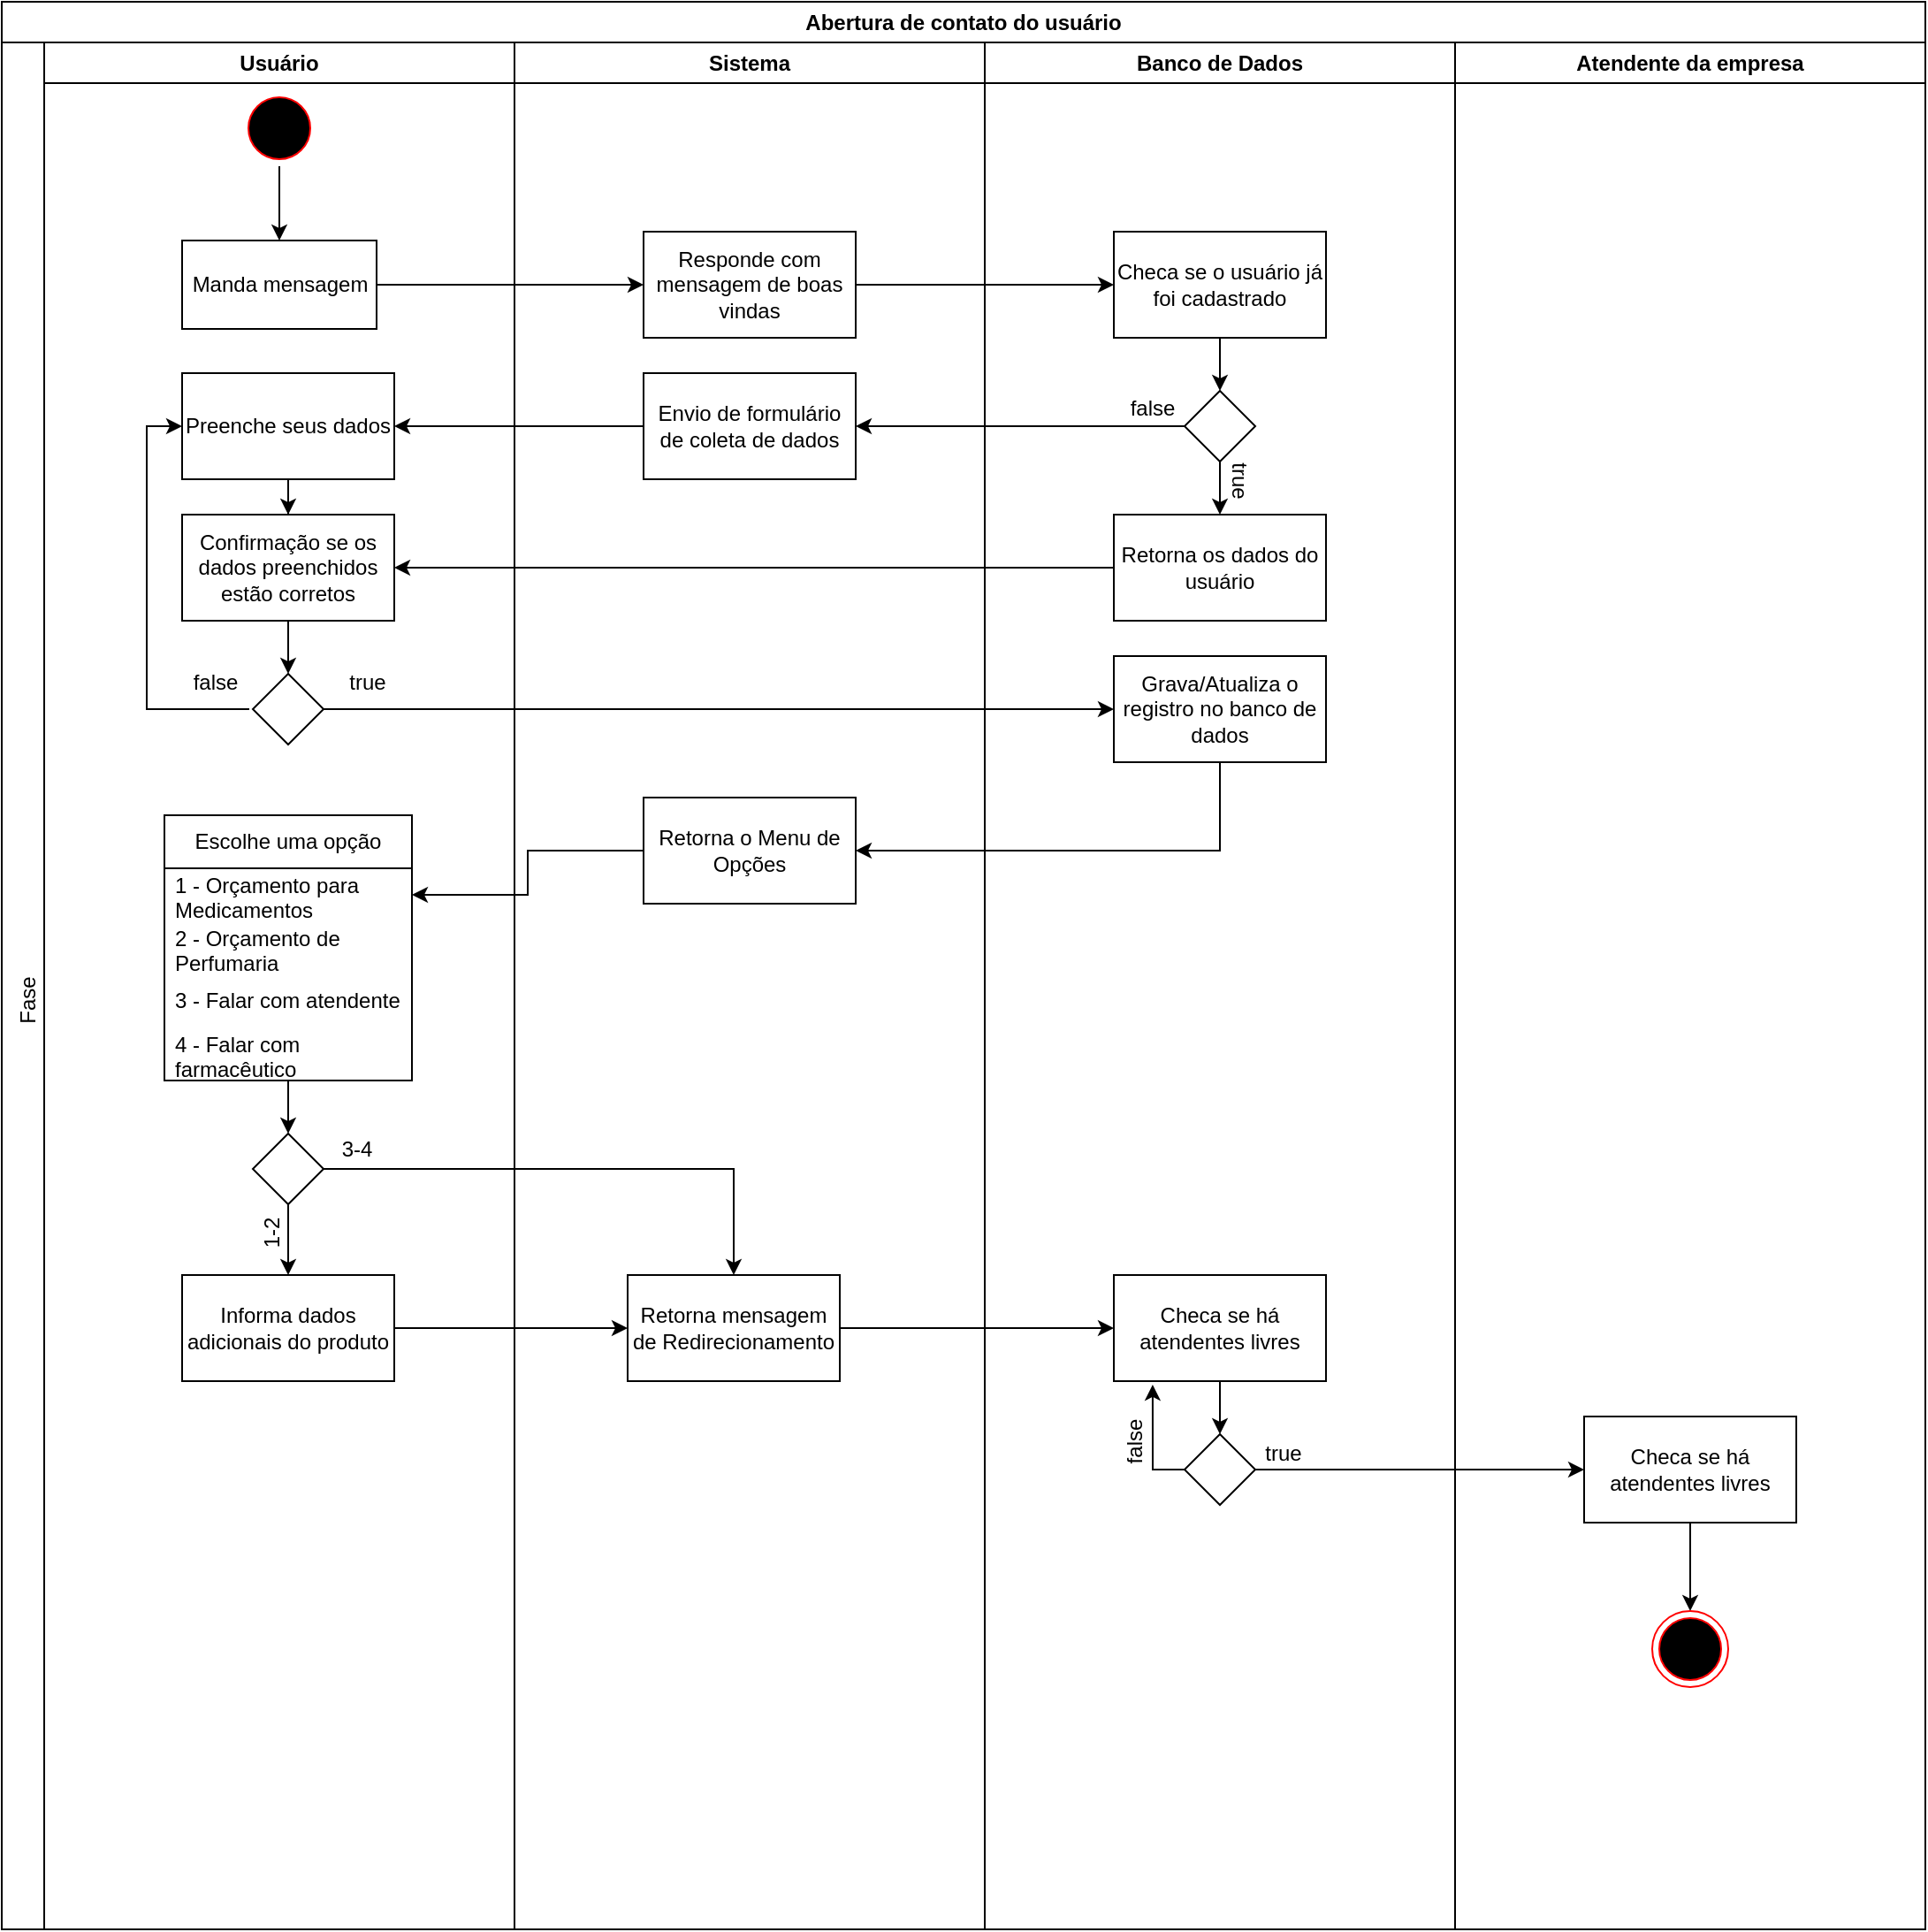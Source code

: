 <mxfile version="13.9.9" type="device"><diagram name="Página-1" id="VpkpnWmknzHq5N0tR3i-"><mxGraphModel dx="868" dy="520" grid="1" gridSize="10" guides="1" tooltips="1" connect="1" arrows="1" fold="1" page="1" pageScale="1" pageWidth="827" pageHeight="1169" math="0" shadow="0"><root><mxCell id="0"/><mxCell id="1" parent="0"/><mxCell id="xRoV5HYR6hN1jVZ4k6lr-1" value="Abertura de contato do usuário" style="swimlane;whiteSpace=wrap;html=1;" parent="1" vertex="1"><mxGeometry y="60" width="1088" height="1090" as="geometry"/></mxCell><mxCell id="xRoV5HYR6hN1jVZ4k6lr-6" value="Usuário" style="swimlane;whiteSpace=wrap;html=1;" parent="xRoV5HYR6hN1jVZ4k6lr-1" vertex="1"><mxGeometry x="24" y="23" width="266" height="1067" as="geometry"/></mxCell><mxCell id="xRoV5HYR6hN1jVZ4k6lr-20" style="edgeStyle=orthogonalEdgeStyle;rounded=0;orthogonalLoop=1;jettySize=auto;html=1;entryX=0.5;entryY=0;entryDx=0;entryDy=0;" parent="xRoV5HYR6hN1jVZ4k6lr-6" source="xRoV5HYR6hN1jVZ4k6lr-14" target="xRoV5HYR6hN1jVZ4k6lr-16" edge="1"><mxGeometry relative="1" as="geometry"/></mxCell><mxCell id="xRoV5HYR6hN1jVZ4k6lr-14" value="" style="ellipse;html=1;shape=startState;fillColor=#000000;strokeColor=#ff0000;" parent="xRoV5HYR6hN1jVZ4k6lr-6" vertex="1"><mxGeometry x="111.5" y="27" width="43" height="43" as="geometry"/></mxCell><mxCell id="xRoV5HYR6hN1jVZ4k6lr-16" value="Manda mensagem" style="html=1;" parent="xRoV5HYR6hN1jVZ4k6lr-6" vertex="1"><mxGeometry x="78" y="112" width="110" height="50" as="geometry"/></mxCell><mxCell id="xRoV5HYR6hN1jVZ4k6lr-91" style="edgeStyle=orthogonalEdgeStyle;rounded=0;orthogonalLoop=1;jettySize=auto;html=1;" parent="xRoV5HYR6hN1jVZ4k6lr-6" source="xRoV5HYR6hN1jVZ4k6lr-31" target="xRoV5HYR6hN1jVZ4k6lr-33" edge="1"><mxGeometry relative="1" as="geometry"/></mxCell><mxCell id="xRoV5HYR6hN1jVZ4k6lr-31" value="Preenche seus dados" style="rounded=0;whiteSpace=wrap;html=1;" parent="xRoV5HYR6hN1jVZ4k6lr-6" vertex="1"><mxGeometry x="78" y="187" width="120" height="60" as="geometry"/></mxCell><mxCell id="lR3UKl5kmouwSu0UgaR1-72" style="edgeStyle=orthogonalEdgeStyle;rounded=0;orthogonalLoop=1;jettySize=auto;html=1;entryX=0.5;entryY=0;entryDx=0;entryDy=0;" parent="xRoV5HYR6hN1jVZ4k6lr-6" source="xRoV5HYR6hN1jVZ4k6lr-77" target="lR3UKl5kmouwSu0UgaR1-70" edge="1"><mxGeometry relative="1" as="geometry"/></mxCell><mxCell id="xRoV5HYR6hN1jVZ4k6lr-77" value="Escolhe uma opção" style="swimlane;fontStyle=0;childLayout=stackLayout;horizontal=1;startSize=30;horizontalStack=0;resizeParent=1;resizeParentMax=0;resizeLast=0;collapsible=1;marginBottom=0;whiteSpace=wrap;html=1;" parent="xRoV5HYR6hN1jVZ4k6lr-6" vertex="1"><mxGeometry x="68" y="437" width="140" height="150" as="geometry"/></mxCell><mxCell id="xRoV5HYR6hN1jVZ4k6lr-78" value="1 - Orçamento para Medicamentos" style="text;strokeColor=none;fillColor=none;align=left;verticalAlign=middle;spacingLeft=4;spacingRight=4;overflow=hidden;points=[[0,0.5],[1,0.5]];portConstraint=eastwest;rotatable=0;whiteSpace=wrap;html=1;" parent="xRoV5HYR6hN1jVZ4k6lr-77" vertex="1"><mxGeometry y="30" width="140" height="30" as="geometry"/></mxCell><mxCell id="xRoV5HYR6hN1jVZ4k6lr-79" value="2 - Orçamento de Perfumaria" style="text;strokeColor=none;fillColor=none;align=left;verticalAlign=middle;spacingLeft=4;spacingRight=4;overflow=hidden;points=[[0,0.5],[1,0.5]];portConstraint=eastwest;rotatable=0;whiteSpace=wrap;html=1;" parent="xRoV5HYR6hN1jVZ4k6lr-77" vertex="1"><mxGeometry y="60" width="140" height="30" as="geometry"/></mxCell><mxCell id="xRoV5HYR6hN1jVZ4k6lr-80" value="3 - Falar com atendente" style="text;strokeColor=none;fillColor=none;align=left;verticalAlign=middle;spacingLeft=4;spacingRight=4;overflow=hidden;points=[[0,0.5],[1,0.5]];portConstraint=eastwest;rotatable=0;whiteSpace=wrap;html=1;" parent="xRoV5HYR6hN1jVZ4k6lr-77" vertex="1"><mxGeometry y="90" width="140" height="30" as="geometry"/></mxCell><mxCell id="xRoV5HYR6hN1jVZ4k6lr-82" value="4 - Falar com farmacêutico" style="text;strokeColor=none;fillColor=none;align=left;verticalAlign=middle;spacingLeft=4;spacingRight=4;overflow=hidden;points=[[0,0.5],[1,0.5]];portConstraint=eastwest;rotatable=0;whiteSpace=wrap;html=1;" parent="xRoV5HYR6hN1jVZ4k6lr-77" vertex="1"><mxGeometry y="120" width="140" height="30" as="geometry"/></mxCell><mxCell id="xRoV5HYR6hN1jVZ4k6lr-33" value="Confirmação se os dados preenchidos estão corretos" style="rounded=0;whiteSpace=wrap;html=1;" parent="xRoV5HYR6hN1jVZ4k6lr-6" vertex="1"><mxGeometry x="78" y="267" width="120" height="60" as="geometry"/></mxCell><mxCell id="xRoV5HYR6hN1jVZ4k6lr-89" style="edgeStyle=orthogonalEdgeStyle;rounded=0;orthogonalLoop=1;jettySize=auto;html=1;entryX=0;entryY=0.5;entryDx=0;entryDy=0;" parent="xRoV5HYR6hN1jVZ4k6lr-6" target="xRoV5HYR6hN1jVZ4k6lr-31" edge="1"><mxGeometry relative="1" as="geometry"><mxPoint x="116" y="377" as="sourcePoint"/><Array as="points"><mxPoint x="58" y="377"/><mxPoint x="58" y="217"/></Array></mxGeometry></mxCell><mxCell id="xRoV5HYR6hN1jVZ4k6lr-59" value="" style="rhombus;whiteSpace=wrap;html=1;" parent="xRoV5HYR6hN1jVZ4k6lr-6" vertex="1"><mxGeometry x="118" y="357" width="40" height="40" as="geometry"/></mxCell><mxCell id="xRoV5HYR6hN1jVZ4k6lr-61" style="edgeStyle=orthogonalEdgeStyle;rounded=0;orthogonalLoop=1;jettySize=auto;html=1;" parent="xRoV5HYR6hN1jVZ4k6lr-6" source="xRoV5HYR6hN1jVZ4k6lr-33" target="xRoV5HYR6hN1jVZ4k6lr-59" edge="1"><mxGeometry relative="1" as="geometry"/></mxCell><mxCell id="xRoV5HYR6hN1jVZ4k6lr-72" value="false" style="text;html=1;strokeColor=none;fillColor=none;align=center;verticalAlign=middle;whiteSpace=wrap;rounded=0;rotation=0;" parent="xRoV5HYR6hN1jVZ4k6lr-6" vertex="1"><mxGeometry x="81.5" y="357" width="30" height="10" as="geometry"/></mxCell><mxCell id="xRoV5HYR6hN1jVZ4k6lr-73" value="true" style="text;html=1;strokeColor=none;fillColor=none;align=center;verticalAlign=middle;whiteSpace=wrap;rounded=0;rotation=0;" parent="xRoV5HYR6hN1jVZ4k6lr-6" vertex="1"><mxGeometry x="168" y="357" width="30" height="10" as="geometry"/></mxCell><mxCell id="lR3UKl5kmouwSu0UgaR1-2" value="Informa dados adicionais do produto" style="rounded=0;whiteSpace=wrap;html=1;" parent="xRoV5HYR6hN1jVZ4k6lr-6" vertex="1"><mxGeometry x="78" y="697" width="120" height="60" as="geometry"/></mxCell><mxCell id="lR3UKl5kmouwSu0UgaR1-73" style="edgeStyle=orthogonalEdgeStyle;rounded=0;orthogonalLoop=1;jettySize=auto;html=1;entryX=0.5;entryY=0;entryDx=0;entryDy=0;" parent="xRoV5HYR6hN1jVZ4k6lr-6" source="lR3UKl5kmouwSu0UgaR1-70" target="lR3UKl5kmouwSu0UgaR1-2" edge="1"><mxGeometry relative="1" as="geometry"/></mxCell><mxCell id="lR3UKl5kmouwSu0UgaR1-70" value="" style="rhombus;whiteSpace=wrap;html=1;" parent="xRoV5HYR6hN1jVZ4k6lr-6" vertex="1"><mxGeometry x="118" y="617" width="40" height="40" as="geometry"/></mxCell><mxCell id="lR3UKl5kmouwSu0UgaR1-77" value="3-4" style="text;html=1;strokeColor=none;fillColor=none;align=center;verticalAlign=middle;whiteSpace=wrap;rounded=0;rotation=0;" parent="xRoV5HYR6hN1jVZ4k6lr-6" vertex="1"><mxGeometry x="162" y="621" width="30" height="10" as="geometry"/></mxCell><mxCell id="lR3UKl5kmouwSu0UgaR1-78" value="1-2" style="text;html=1;strokeColor=none;fillColor=none;align=center;verticalAlign=middle;whiteSpace=wrap;rounded=0;rotation=270;" parent="xRoV5HYR6hN1jVZ4k6lr-6" vertex="1"><mxGeometry x="114" y="668" width="30" height="10" as="geometry"/></mxCell><mxCell id="xRoV5HYR6hN1jVZ4k6lr-7" value="Fase" style="text;html=1;align=center;verticalAlign=middle;resizable=0;points=[];autosize=1;strokeColor=none;fillColor=none;rotation=270;" parent="xRoV5HYR6hN1jVZ4k6lr-1" vertex="1"><mxGeometry x="-10" y="550" width="50" height="30" as="geometry"/></mxCell><mxCell id="xRoV5HYR6hN1jVZ4k6lr-8" value="Sistema" style="swimlane;whiteSpace=wrap;html=1;" parent="xRoV5HYR6hN1jVZ4k6lr-1" vertex="1"><mxGeometry x="290" y="23" width="266" height="1067" as="geometry"/></mxCell><mxCell id="xRoV5HYR6hN1jVZ4k6lr-18" value="Responde com mensagem de boas vindas" style="rounded=0;whiteSpace=wrap;html=1;" parent="xRoV5HYR6hN1jVZ4k6lr-8" vertex="1"><mxGeometry x="73" y="107" width="120" height="60" as="geometry"/></mxCell><mxCell id="xRoV5HYR6hN1jVZ4k6lr-29" value="Envio de formulário de coleta de dados" style="rounded=0;whiteSpace=wrap;html=1;" parent="xRoV5HYR6hN1jVZ4k6lr-8" vertex="1"><mxGeometry x="73" y="187" width="120" height="60" as="geometry"/></mxCell><mxCell id="xRoV5HYR6hN1jVZ4k6lr-69" value="Retorna o Menu de Opções" style="rounded=0;whiteSpace=wrap;html=1;" parent="xRoV5HYR6hN1jVZ4k6lr-8" vertex="1"><mxGeometry x="73" y="427" width="120" height="60" as="geometry"/></mxCell><mxCell id="R-hjgf1sf5bqksUaxNgo-1" value="Retorna mensagem de Redirecionamento" style="rounded=0;whiteSpace=wrap;html=1;" parent="xRoV5HYR6hN1jVZ4k6lr-8" vertex="1"><mxGeometry x="64" y="697" width="120" height="60" as="geometry"/></mxCell><mxCell id="xRoV5HYR6hN1jVZ4k6lr-13" value="Banco de Dados" style="swimlane;whiteSpace=wrap;html=1;" parent="xRoV5HYR6hN1jVZ4k6lr-1" vertex="1"><mxGeometry x="556" y="23" width="266" height="1067" as="geometry"/></mxCell><mxCell id="xRoV5HYR6hN1jVZ4k6lr-25" style="edgeStyle=orthogonalEdgeStyle;rounded=0;orthogonalLoop=1;jettySize=auto;html=1;entryX=0.5;entryY=0;entryDx=0;entryDy=0;" parent="xRoV5HYR6hN1jVZ4k6lr-13" source="xRoV5HYR6hN1jVZ4k6lr-19" target="xRoV5HYR6hN1jVZ4k6lr-24" edge="1"><mxGeometry relative="1" as="geometry"/></mxCell><mxCell id="xRoV5HYR6hN1jVZ4k6lr-19" value="Checa se o usuário já foi cadastrado" style="rounded=0;whiteSpace=wrap;html=1;" parent="xRoV5HYR6hN1jVZ4k6lr-13" vertex="1"><mxGeometry x="73" y="107" width="120" height="60" as="geometry"/></mxCell><mxCell id="xRoV5HYR6hN1jVZ4k6lr-27" style="edgeStyle=orthogonalEdgeStyle;rounded=0;orthogonalLoop=1;jettySize=auto;html=1;entryX=0.5;entryY=0;entryDx=0;entryDy=0;" parent="xRoV5HYR6hN1jVZ4k6lr-13" source="xRoV5HYR6hN1jVZ4k6lr-24" target="xRoV5HYR6hN1jVZ4k6lr-26" edge="1"><mxGeometry relative="1" as="geometry"/></mxCell><mxCell id="xRoV5HYR6hN1jVZ4k6lr-24" value="" style="rhombus;whiteSpace=wrap;html=1;" parent="xRoV5HYR6hN1jVZ4k6lr-13" vertex="1"><mxGeometry x="113" y="197" width="40" height="40" as="geometry"/></mxCell><mxCell id="xRoV5HYR6hN1jVZ4k6lr-26" value="Retorna os dados do usuário" style="rounded=0;whiteSpace=wrap;html=1;" parent="xRoV5HYR6hN1jVZ4k6lr-13" vertex="1"><mxGeometry x="73" y="267" width="120" height="60" as="geometry"/></mxCell><mxCell id="xRoV5HYR6hN1jVZ4k6lr-63" value="true" style="text;html=1;strokeColor=none;fillColor=none;align=center;verticalAlign=middle;whiteSpace=wrap;rounded=0;rotation=90;" parent="xRoV5HYR6hN1jVZ4k6lr-13" vertex="1"><mxGeometry x="129" y="243" width="30" height="10" as="geometry"/></mxCell><mxCell id="xRoV5HYR6hN1jVZ4k6lr-64" value="false" style="text;html=1;strokeColor=none;fillColor=none;align=center;verticalAlign=middle;whiteSpace=wrap;rounded=0;rotation=0;" parent="xRoV5HYR6hN1jVZ4k6lr-13" vertex="1"><mxGeometry x="80" y="202" width="30" height="10" as="geometry"/></mxCell><mxCell id="xRoV5HYR6hN1jVZ4k6lr-84" value="Grava/Atualiza o registro no banco de dados" style="rounded=0;whiteSpace=wrap;html=1;" parent="xRoV5HYR6hN1jVZ4k6lr-13" vertex="1"><mxGeometry x="73" y="347" width="120" height="60" as="geometry"/></mxCell><mxCell id="lR3UKl5kmouwSu0UgaR1-81" style="edgeStyle=orthogonalEdgeStyle;rounded=0;orthogonalLoop=1;jettySize=auto;html=1;" parent="xRoV5HYR6hN1jVZ4k6lr-13" source="lR3UKl5kmouwSu0UgaR1-59" target="lR3UKl5kmouwSu0UgaR1-80" edge="1"><mxGeometry relative="1" as="geometry"/></mxCell><mxCell id="lR3UKl5kmouwSu0UgaR1-59" value="Checa se há atendentes livres" style="rounded=0;whiteSpace=wrap;html=1;" parent="xRoV5HYR6hN1jVZ4k6lr-13" vertex="1"><mxGeometry x="73" y="697" width="120" height="60" as="geometry"/></mxCell><mxCell id="lR3UKl5kmouwSu0UgaR1-83" style="edgeStyle=orthogonalEdgeStyle;rounded=0;orthogonalLoop=1;jettySize=auto;html=1;entryX=0.183;entryY=1.033;entryDx=0;entryDy=0;entryPerimeter=0;" parent="xRoV5HYR6hN1jVZ4k6lr-13" source="lR3UKl5kmouwSu0UgaR1-80" target="lR3UKl5kmouwSu0UgaR1-59" edge="1"><mxGeometry relative="1" as="geometry"><Array as="points"><mxPoint x="95" y="807"/></Array></mxGeometry></mxCell><mxCell id="lR3UKl5kmouwSu0UgaR1-80" value="" style="rhombus;whiteSpace=wrap;html=1;" parent="xRoV5HYR6hN1jVZ4k6lr-13" vertex="1"><mxGeometry x="113" y="787" width="40" height="40" as="geometry"/></mxCell><mxCell id="lR3UKl5kmouwSu0UgaR1-85" value="true" style="text;html=1;strokeColor=none;fillColor=none;align=center;verticalAlign=middle;whiteSpace=wrap;rounded=0;rotation=0;" parent="xRoV5HYR6hN1jVZ4k6lr-13" vertex="1"><mxGeometry x="154" y="793" width="30" height="10" as="geometry"/></mxCell><mxCell id="lR3UKl5kmouwSu0UgaR1-86" value="false" style="text;html=1;strokeColor=none;fillColor=none;align=center;verticalAlign=middle;whiteSpace=wrap;rounded=0;rotation=270;" parent="xRoV5HYR6hN1jVZ4k6lr-13" vertex="1"><mxGeometry x="70" y="786" width="30" height="10" as="geometry"/></mxCell><mxCell id="xRoV5HYR6hN1jVZ4k6lr-22" style="edgeStyle=orthogonalEdgeStyle;rounded=0;orthogonalLoop=1;jettySize=auto;html=1;entryX=0;entryY=0.5;entryDx=0;entryDy=0;" parent="xRoV5HYR6hN1jVZ4k6lr-1" source="xRoV5HYR6hN1jVZ4k6lr-18" target="xRoV5HYR6hN1jVZ4k6lr-19" edge="1"><mxGeometry relative="1" as="geometry"/></mxCell><mxCell id="xRoV5HYR6hN1jVZ4k6lr-30" style="edgeStyle=orthogonalEdgeStyle;rounded=0;orthogonalLoop=1;jettySize=auto;html=1;entryX=1;entryY=0.5;entryDx=0;entryDy=0;" parent="xRoV5HYR6hN1jVZ4k6lr-1" source="xRoV5HYR6hN1jVZ4k6lr-24" target="xRoV5HYR6hN1jVZ4k6lr-29" edge="1"><mxGeometry relative="1" as="geometry"/></mxCell><mxCell id="xRoV5HYR6hN1jVZ4k6lr-32" style="edgeStyle=orthogonalEdgeStyle;rounded=0;orthogonalLoop=1;jettySize=auto;html=1;" parent="xRoV5HYR6hN1jVZ4k6lr-1" source="xRoV5HYR6hN1jVZ4k6lr-29" target="xRoV5HYR6hN1jVZ4k6lr-31" edge="1"><mxGeometry relative="1" as="geometry"/></mxCell><mxCell id="xRoV5HYR6hN1jVZ4k6lr-34" style="edgeStyle=orthogonalEdgeStyle;rounded=0;orthogonalLoop=1;jettySize=auto;html=1;entryX=1;entryY=0.5;entryDx=0;entryDy=0;" parent="xRoV5HYR6hN1jVZ4k6lr-1" source="xRoV5HYR6hN1jVZ4k6lr-26" target="xRoV5HYR6hN1jVZ4k6lr-33" edge="1"><mxGeometry relative="1" as="geometry"/></mxCell><mxCell id="xRoV5HYR6hN1jVZ4k6lr-85" style="edgeStyle=orthogonalEdgeStyle;rounded=0;orthogonalLoop=1;jettySize=auto;html=1;entryX=0;entryY=0.5;entryDx=0;entryDy=0;" parent="xRoV5HYR6hN1jVZ4k6lr-1" source="xRoV5HYR6hN1jVZ4k6lr-59" target="xRoV5HYR6hN1jVZ4k6lr-84" edge="1"><mxGeometry relative="1" as="geometry"/></mxCell><mxCell id="xRoV5HYR6hN1jVZ4k6lr-86" style="edgeStyle=orthogonalEdgeStyle;rounded=0;orthogonalLoop=1;jettySize=auto;html=1;entryX=1;entryY=0.5;entryDx=0;entryDy=0;" parent="xRoV5HYR6hN1jVZ4k6lr-1" source="xRoV5HYR6hN1jVZ4k6lr-84" target="xRoV5HYR6hN1jVZ4k6lr-69" edge="1"><mxGeometry relative="1" as="geometry"><Array as="points"><mxPoint x="689" y="480"/></Array></mxGeometry></mxCell><mxCell id="xRoV5HYR6hN1jVZ4k6lr-88" style="edgeStyle=orthogonalEdgeStyle;rounded=0;orthogonalLoop=1;jettySize=auto;html=1;entryX=0;entryY=0.5;entryDx=0;entryDy=0;" parent="xRoV5HYR6hN1jVZ4k6lr-1" source="xRoV5HYR6hN1jVZ4k6lr-16" target="xRoV5HYR6hN1jVZ4k6lr-18" edge="1"><mxGeometry relative="1" as="geometry"/></mxCell><mxCell id="xRoV5HYR6hN1jVZ4k6lr-92" value="Atendente da empresa" style="swimlane;whiteSpace=wrap;html=1;startSize=23;" parent="xRoV5HYR6hN1jVZ4k6lr-1" vertex="1"><mxGeometry x="822" y="23" width="266" height="1067" as="geometry"/></mxCell><mxCell id="lR3UKl5kmouwSu0UgaR1-88" style="edgeStyle=orthogonalEdgeStyle;rounded=0;orthogonalLoop=1;jettySize=auto;html=1;" parent="xRoV5HYR6hN1jVZ4k6lr-92" source="lR3UKl5kmouwSu0UgaR1-82" target="lR3UKl5kmouwSu0UgaR1-87" edge="1"><mxGeometry relative="1" as="geometry"/></mxCell><mxCell id="lR3UKl5kmouwSu0UgaR1-82" value="Checa se há atendentes livres" style="rounded=0;whiteSpace=wrap;html=1;" parent="xRoV5HYR6hN1jVZ4k6lr-92" vertex="1"><mxGeometry x="73" y="777" width="120" height="60" as="geometry"/></mxCell><mxCell id="lR3UKl5kmouwSu0UgaR1-87" value="" style="ellipse;html=1;shape=endState;fillColor=#000000;strokeColor=#ff0000;" parent="xRoV5HYR6hN1jVZ4k6lr-92" vertex="1"><mxGeometry x="111.5" y="887" width="43" height="43" as="geometry"/></mxCell><mxCell id="lR3UKl5kmouwSu0UgaR1-61" style="edgeStyle=orthogonalEdgeStyle;rounded=0;orthogonalLoop=1;jettySize=auto;html=1;" parent="xRoV5HYR6hN1jVZ4k6lr-1" source="R-hjgf1sf5bqksUaxNgo-1" target="lR3UKl5kmouwSu0UgaR1-59" edge="1"><mxGeometry relative="1" as="geometry"/></mxCell><mxCell id="lR3UKl5kmouwSu0UgaR1-66" style="edgeStyle=orthogonalEdgeStyle;rounded=0;orthogonalLoop=1;jettySize=auto;html=1;entryX=1;entryY=0.5;entryDx=0;entryDy=0;" parent="xRoV5HYR6hN1jVZ4k6lr-1" source="xRoV5HYR6hN1jVZ4k6lr-69" target="xRoV5HYR6hN1jVZ4k6lr-78" edge="1"><mxGeometry relative="1" as="geometry"/></mxCell><mxCell id="lR3UKl5kmouwSu0UgaR1-75" style="edgeStyle=orthogonalEdgeStyle;rounded=0;orthogonalLoop=1;jettySize=auto;html=1;" parent="xRoV5HYR6hN1jVZ4k6lr-1" source="lR3UKl5kmouwSu0UgaR1-2" target="R-hjgf1sf5bqksUaxNgo-1" edge="1"><mxGeometry relative="1" as="geometry"/></mxCell><mxCell id="lR3UKl5kmouwSu0UgaR1-76" style="edgeStyle=orthogonalEdgeStyle;rounded=0;orthogonalLoop=1;jettySize=auto;html=1;" parent="xRoV5HYR6hN1jVZ4k6lr-1" source="lR3UKl5kmouwSu0UgaR1-70" target="R-hjgf1sf5bqksUaxNgo-1" edge="1"><mxGeometry relative="1" as="geometry"/></mxCell><mxCell id="lR3UKl5kmouwSu0UgaR1-84" style="edgeStyle=orthogonalEdgeStyle;rounded=0;orthogonalLoop=1;jettySize=auto;html=1;" parent="xRoV5HYR6hN1jVZ4k6lr-1" source="lR3UKl5kmouwSu0UgaR1-80" target="lR3UKl5kmouwSu0UgaR1-82" edge="1"><mxGeometry relative="1" as="geometry"/></mxCell></root></mxGraphModel></diagram></mxfile>